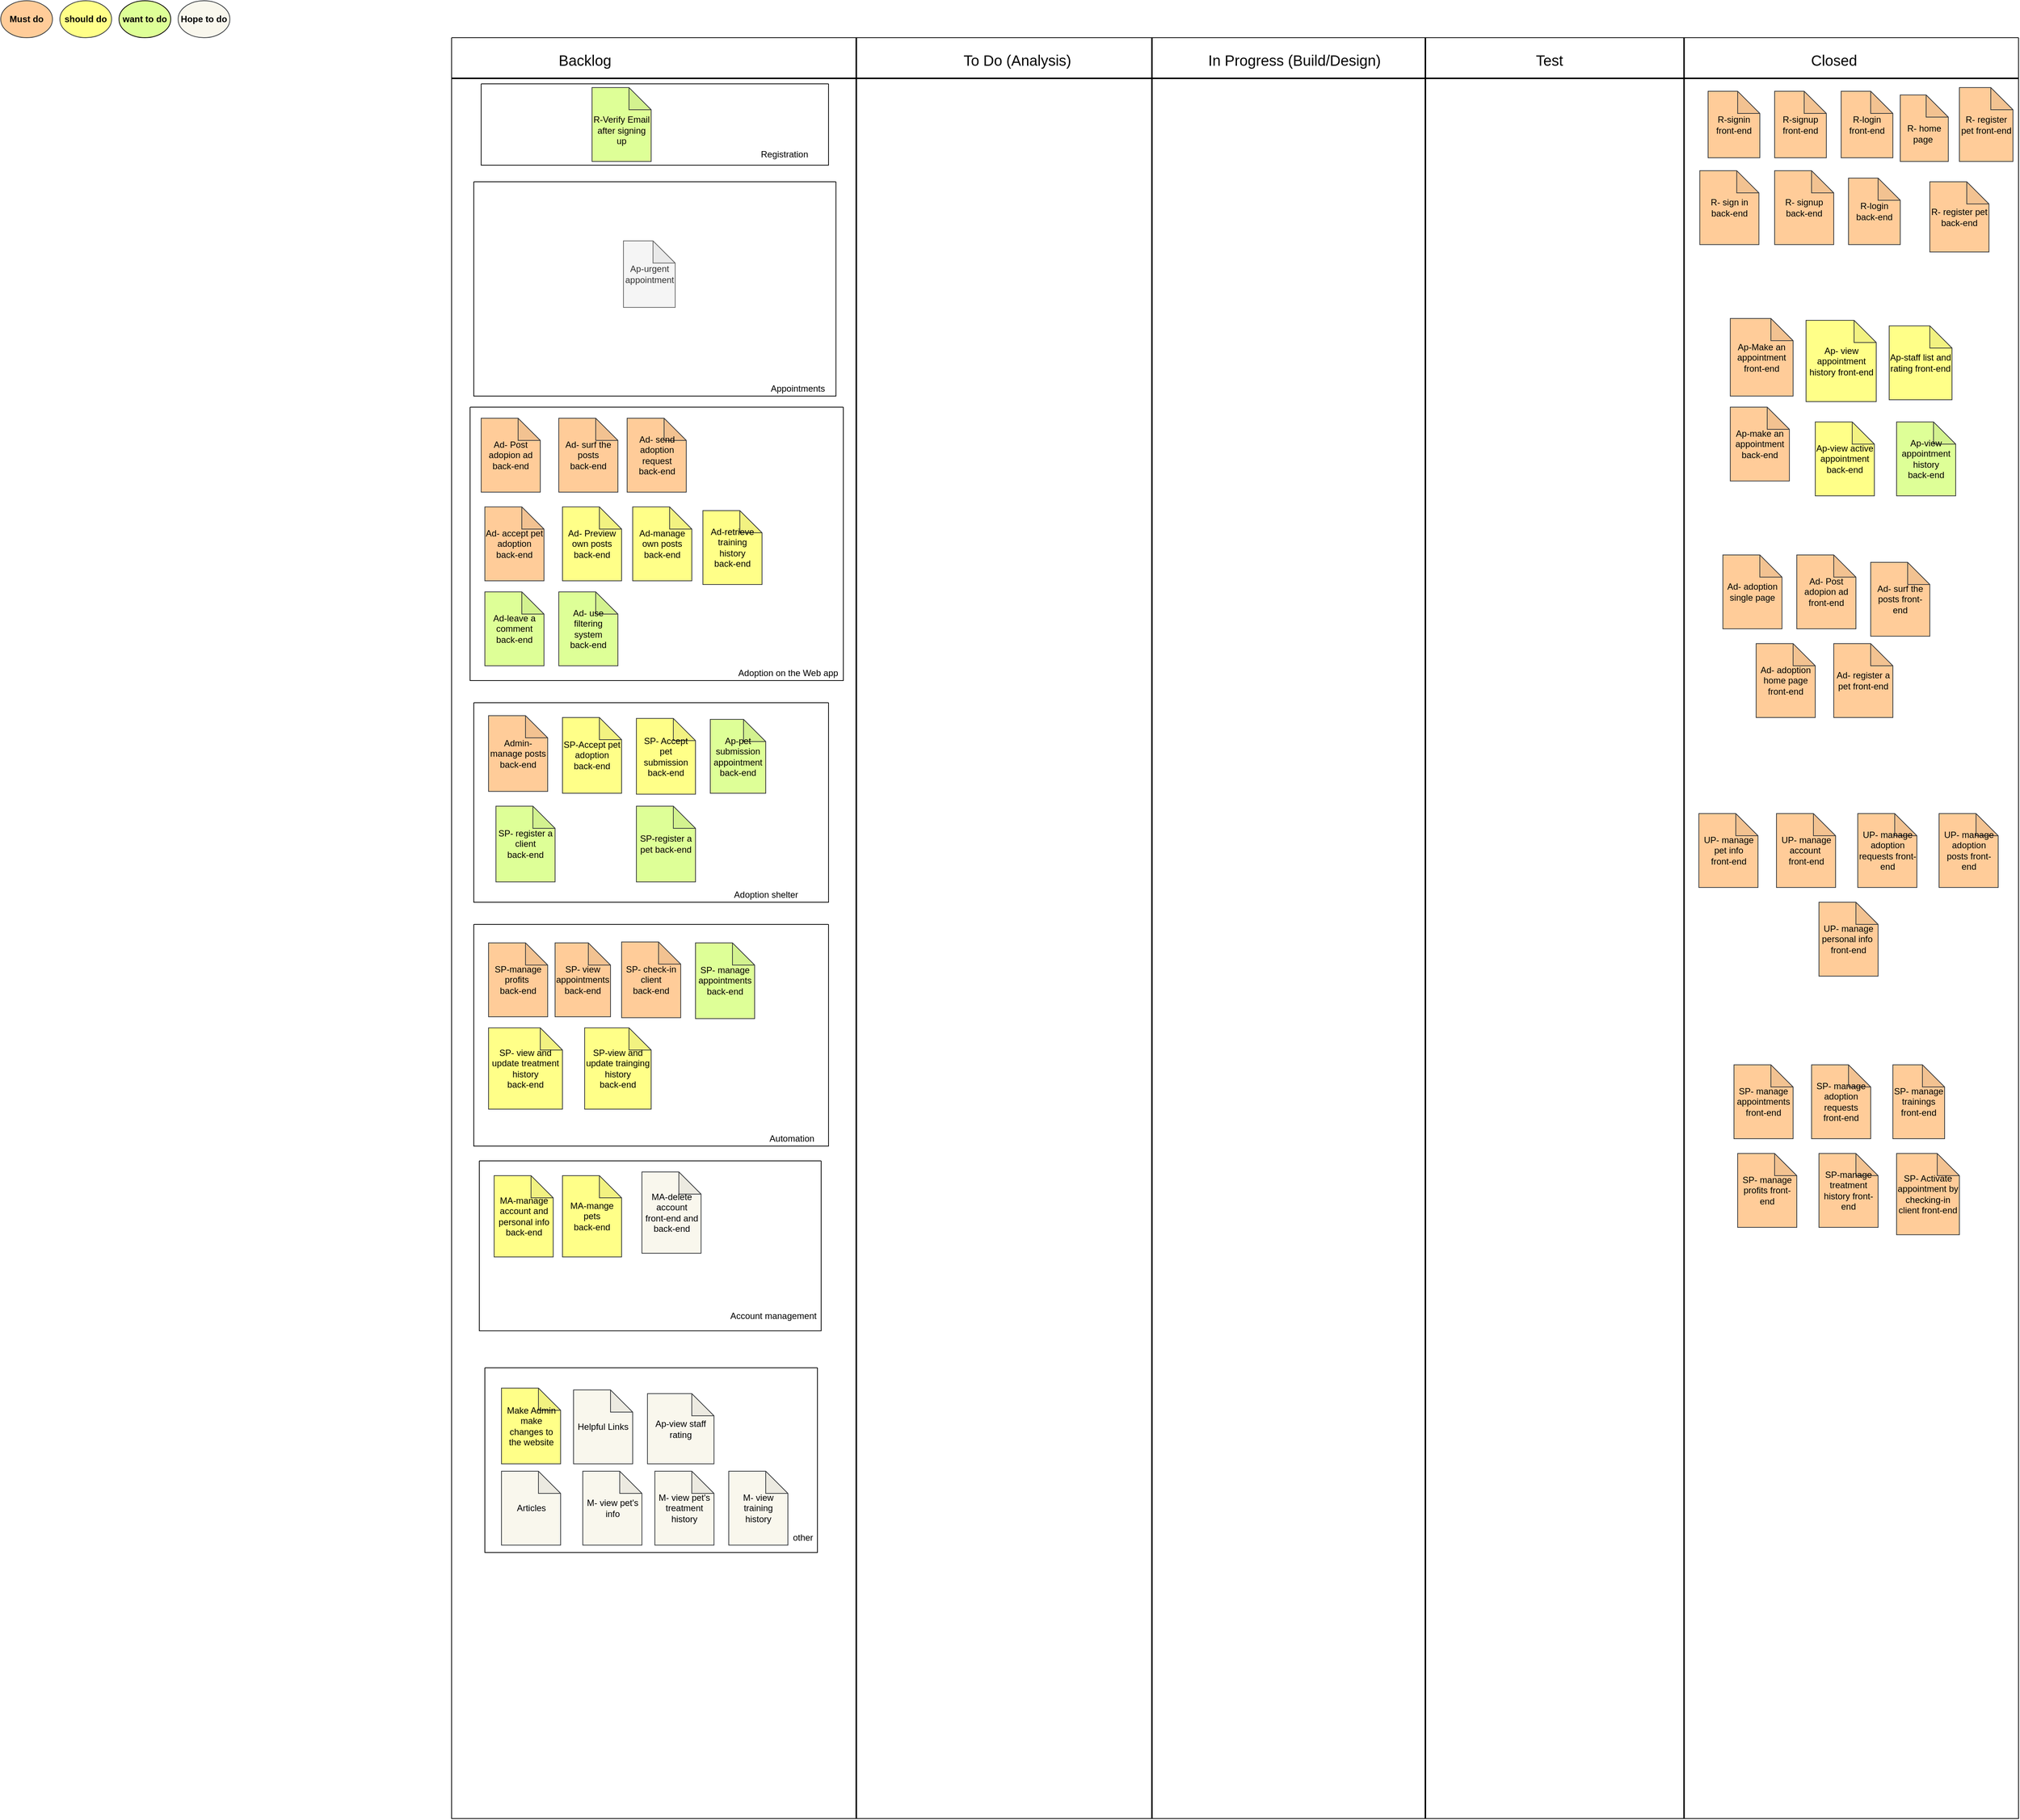 <mxfile version="16.5.1" type="device"><diagram id="nM54CEAsI3Idatmp-rCZ" name="Page-1"><mxGraphModel dx="868" dy="563" grid="1" gridSize="10" guides="1" tooltips="1" connect="1" arrows="1" fold="1" page="1" pageScale="1" pageWidth="850" pageHeight="1100" math="0" shadow="0"><root><mxCell id="0"/><mxCell id="1" parent="0"/><mxCell id="Wsd9IirKUizxvGfJ1bEk-57" value="" style="swimlane;startSize=0;" parent="1" vertex="1"><mxGeometry x="690" y="60" width="2120" height="2410" as="geometry"/></mxCell><mxCell id="Wsd9IirKUizxvGfJ1bEk-59" value="" style="line;strokeWidth=2;html=1;" parent="Wsd9IirKUizxvGfJ1bEk-57" vertex="1"><mxGeometry y="50" width="2120" height="10" as="geometry"/></mxCell><mxCell id="Wsd9IirKUizxvGfJ1bEk-60" value="&lt;font style=&quot;font-size: 20px&quot;&gt;Backlog&lt;/font&gt;" style="text;html=1;align=center;verticalAlign=middle;resizable=0;points=[];autosize=1;strokeColor=none;fillColor=none;" parent="Wsd9IirKUizxvGfJ1bEk-57" vertex="1"><mxGeometry x="135" y="20" width="90" height="20" as="geometry"/></mxCell><mxCell id="Wsd9IirKUizxvGfJ1bEk-61" value="&lt;font style=&quot;font-size: 20px&quot;&gt;In Progress (Build/Design)&lt;/font&gt;" style="text;html=1;align=center;verticalAlign=middle;resizable=0;points=[];autosize=1;strokeColor=none;fillColor=none;" parent="Wsd9IirKUizxvGfJ1bEk-57" vertex="1"><mxGeometry x="1015" y="20" width="250" height="20" as="geometry"/></mxCell><mxCell id="Wsd9IirKUizxvGfJ1bEk-64" value="&lt;font style=&quot;font-size: 20px&quot;&gt;To Do (Analysis)&lt;/font&gt;" style="text;html=1;align=center;verticalAlign=middle;resizable=0;points=[];autosize=1;strokeColor=none;fillColor=none;" parent="Wsd9IirKUizxvGfJ1bEk-57" vertex="1"><mxGeometry x="685" y="20" width="160" height="20" as="geometry"/></mxCell><mxCell id="Wsd9IirKUizxvGfJ1bEk-63" value="&lt;font style=&quot;font-size: 20px&quot;&gt;Closed&lt;/font&gt;" style="text;html=1;align=center;verticalAlign=middle;resizable=0;points=[];autosize=1;strokeColor=none;fillColor=none;" parent="Wsd9IirKUizxvGfJ1bEk-57" vertex="1"><mxGeometry x="1830" y="20" width="80" height="20" as="geometry"/></mxCell><mxCell id="Wsd9IirKUizxvGfJ1bEk-62" value="&lt;font style=&quot;font-size: 20px&quot;&gt;Test&lt;/font&gt;" style="text;html=1;align=center;verticalAlign=middle;resizable=0;points=[];autosize=1;strokeColor=none;fillColor=none;" parent="Wsd9IirKUizxvGfJ1bEk-57" vertex="1"><mxGeometry x="1460" y="20" width="50" height="20" as="geometry"/></mxCell><mxCell id="Wsd9IirKUizxvGfJ1bEk-65" value="" style="line;strokeWidth=2;html=1;direction=south;" parent="Wsd9IirKUizxvGfJ1bEk-57" vertex="1"><mxGeometry x="200" width="695" height="2410" as="geometry"/></mxCell><mxCell id="Wsd9IirKUizxvGfJ1bEk-67" value="" style="line;strokeWidth=2;html=1;direction=south;" parent="Wsd9IirKUizxvGfJ1bEk-57" vertex="1"><mxGeometry x="600" width="695" height="2410" as="geometry"/></mxCell><mxCell id="Wsd9IirKUizxvGfJ1bEk-68" value="" style="line;strokeWidth=2;html=1;direction=south;" parent="Wsd9IirKUizxvGfJ1bEk-57" vertex="1"><mxGeometry x="970" width="695" height="2410" as="geometry"/></mxCell><mxCell id="Wsd9IirKUizxvGfJ1bEk-69" value="" style="line;strokeWidth=2;html=1;direction=south;" parent="Wsd9IirKUizxvGfJ1bEk-57" vertex="1"><mxGeometry x="1320" width="695" height="2410" as="geometry"/></mxCell><mxCell id="Wsd9IirKUizxvGfJ1bEk-78" value="" style="swimlane;startSize=0;" parent="Wsd9IirKUizxvGfJ1bEk-57" vertex="1"><mxGeometry x="25" y="500" width="505" height="370" as="geometry"/></mxCell><mxCell id="Wsd9IirKUizxvGfJ1bEk-56" value="Ad- use filtering system&lt;br&gt;back-end" style="shape=note;whiteSpace=wrap;html=1;backgroundOutline=1;darkOpacity=0.05;fillColor=#DEFF97;strokeColor=#36393d;" parent="Wsd9IirKUizxvGfJ1bEk-78" vertex="1"><mxGeometry x="120" y="250" width="80" height="100" as="geometry"/></mxCell><mxCell id="Wsd9IirKUizxvGfJ1bEk-51" value="Ad-leave a comment&lt;br&gt;back-end" style="shape=note;whiteSpace=wrap;html=1;backgroundOutline=1;darkOpacity=0.05;fillColor=#DEFF97;strokeColor=#36393d;" parent="Wsd9IirKUizxvGfJ1bEk-78" vertex="1"><mxGeometry x="20" y="250" width="80" height="100" as="geometry"/></mxCell><mxCell id="Wsd9IirKUizxvGfJ1bEk-33" value="Ad- accept pet adoption&lt;br&gt;back-end" style="shape=note;whiteSpace=wrap;html=1;backgroundOutline=1;darkOpacity=0.05;fillColor=#ffcc99;strokeColor=#36393d;" parent="Wsd9IirKUizxvGfJ1bEk-78" vertex="1"><mxGeometry x="20" y="135" width="80" height="100" as="geometry"/></mxCell><mxCell id="Wsd9IirKUizxvGfJ1bEk-35" value="Ad- Post adopion ad&lt;br&gt;back-end" style="shape=note;whiteSpace=wrap;html=1;backgroundOutline=1;darkOpacity=0.05;fillColor=#ffcc99;strokeColor=#36393d;" parent="Wsd9IirKUizxvGfJ1bEk-78" vertex="1"><mxGeometry x="15" y="15" width="80" height="100" as="geometry"/></mxCell><mxCell id="Wsd9IirKUizxvGfJ1bEk-36" value="Ad- surf the posts&lt;br&gt;back-end" style="shape=note;whiteSpace=wrap;html=1;backgroundOutline=1;darkOpacity=0.05;fillColor=#ffcc99;strokeColor=#36393d;" parent="Wsd9IirKUizxvGfJ1bEk-78" vertex="1"><mxGeometry x="120" y="15" width="80" height="100" as="geometry"/></mxCell><mxCell id="Wsd9IirKUizxvGfJ1bEk-34" value="Ad- Preview own posts&lt;br&gt;back-end" style="shape=note;whiteSpace=wrap;html=1;backgroundOutline=1;darkOpacity=0.05;fillColor=#ffff88;strokeColor=#36393d;" parent="Wsd9IirKUizxvGfJ1bEk-78" vertex="1"><mxGeometry x="125" y="135" width="80" height="100" as="geometry"/></mxCell><mxCell id="Wsd9IirKUizxvGfJ1bEk-49" value="Ad-manage own posts&lt;br&gt;back-end" style="shape=note;whiteSpace=wrap;html=1;backgroundOutline=1;darkOpacity=0.05;fillColor=#ffff88;strokeColor=#36393d;" parent="Wsd9IirKUizxvGfJ1bEk-78" vertex="1"><mxGeometry x="220" y="135" width="80" height="100" as="geometry"/></mxCell><mxCell id="Wsd9IirKUizxvGfJ1bEk-39" value="Ad- send adoption request&lt;br&gt;back-end" style="shape=note;whiteSpace=wrap;html=1;backgroundOutline=1;darkOpacity=0.05;fillColor=#ffcc99;strokeColor=#36393d;" parent="Wsd9IirKUizxvGfJ1bEk-78" vertex="1"><mxGeometry x="212.5" y="15" width="80" height="100" as="geometry"/></mxCell><mxCell id="Wsd9IirKUizxvGfJ1bEk-123" value="Adoption on the Web app" style="text;html=1;align=center;verticalAlign=middle;resizable=0;points=[];autosize=1;strokeColor=none;fillColor=none;" parent="Wsd9IirKUizxvGfJ1bEk-78" vertex="1"><mxGeometry x="355" y="350" width="150" height="20" as="geometry"/></mxCell><mxCell id="M--eMJO0J_LKt1UAnbZb-4" value="Ad-retrieve training history&lt;br&gt;back-end" style="shape=note;whiteSpace=wrap;html=1;backgroundOutline=1;darkOpacity=0.05;fillColor=#ffff88;strokeColor=#36393d;" parent="Wsd9IirKUizxvGfJ1bEk-78" vertex="1"><mxGeometry x="315" y="140" width="80" height="100" as="geometry"/></mxCell><mxCell id="Wsd9IirKUizxvGfJ1bEk-73" value="" style="swimlane;startSize=0;" parent="Wsd9IirKUizxvGfJ1bEk-57" vertex="1"><mxGeometry x="30" y="195" width="490" height="290" as="geometry"/></mxCell><mxCell id="Wsd9IirKUizxvGfJ1bEk-46" value="Ap-urgent appointment" style="shape=note;whiteSpace=wrap;html=1;backgroundOutline=1;darkOpacity=0.05;fillColor=#f5f5f5;strokeColor=#666666;fontColor=#333333;" parent="Wsd9IirKUizxvGfJ1bEk-73" vertex="1"><mxGeometry x="202.5" y="80" width="70" height="90" as="geometry"/></mxCell><mxCell id="Wsd9IirKUizxvGfJ1bEk-122" value="Appointments" style="text;html=1;align=center;verticalAlign=middle;resizable=0;points=[];autosize=1;strokeColor=none;fillColor=none;" parent="Wsd9IirKUizxvGfJ1bEk-73" vertex="1"><mxGeometry x="392.5" y="270" width="90" height="20" as="geometry"/></mxCell><mxCell id="Wsd9IirKUizxvGfJ1bEk-82" value="" style="swimlane;startSize=0;" parent="Wsd9IirKUizxvGfJ1bEk-57" vertex="1"><mxGeometry x="30" y="900" width="480" height="270" as="geometry"/></mxCell><mxCell id="Wsd9IirKUizxvGfJ1bEk-45" value="Ap-pet submission appointment&lt;br&gt;back-end" style="shape=note;whiteSpace=wrap;html=1;backgroundOutline=1;darkOpacity=0.05;fillColor=#DEFF97;strokeColor=#36393d;" parent="Wsd9IirKUizxvGfJ1bEk-82" vertex="1"><mxGeometry x="320" y="22.5" width="75" height="100" as="geometry"/></mxCell><mxCell id="Wsd9IirKUizxvGfJ1bEk-83" value="SP- Accept pet submission&lt;br&gt;back-end" style="shape=note;whiteSpace=wrap;html=1;backgroundOutline=1;darkOpacity=0.05;fillColor=#ffff88;strokeColor=#36393d;" parent="Wsd9IirKUizxvGfJ1bEk-82" vertex="1"><mxGeometry x="220" y="21.25" width="80" height="102.5" as="geometry"/></mxCell><mxCell id="Wsd9IirKUizxvGfJ1bEk-84" value="SP-Accept pet adoption&lt;br&gt;back-end" style="shape=note;whiteSpace=wrap;html=1;backgroundOutline=1;darkOpacity=0.05;fillColor=#ffff88;strokeColor=#36393d;" parent="Wsd9IirKUizxvGfJ1bEk-82" vertex="1"><mxGeometry x="120" y="20" width="80" height="102.5" as="geometry"/></mxCell><mxCell id="Wsd9IirKUizxvGfJ1bEk-90" value="SP- register a client&lt;br&gt;back-end" style="shape=note;whiteSpace=wrap;html=1;backgroundOutline=1;darkOpacity=0.05;fillColor=#DEFF97;strokeColor=#36393d;" parent="Wsd9IirKUizxvGfJ1bEk-82" vertex="1"><mxGeometry x="30" y="140" width="80" height="102.5" as="geometry"/></mxCell><mxCell id="Wsd9IirKUizxvGfJ1bEk-91" value="SP-register a pet back-end" style="shape=note;whiteSpace=wrap;html=1;backgroundOutline=1;darkOpacity=0.05;fillColor=#DEFF97;strokeColor=#36393d;" parent="Wsd9IirKUizxvGfJ1bEk-82" vertex="1"><mxGeometry x="220" y="140" width="80" height="102.5" as="geometry"/></mxCell><mxCell id="Wsd9IirKUizxvGfJ1bEk-120" value="Admin-manage posts&lt;br&gt;back-end" style="shape=note;whiteSpace=wrap;html=1;backgroundOutline=1;darkOpacity=0.05;fillColor=#ffcc99;strokeColor=#36393d;" parent="Wsd9IirKUizxvGfJ1bEk-82" vertex="1"><mxGeometry x="20" y="17.5" width="80" height="102.5" as="geometry"/></mxCell><mxCell id="Wsd9IirKUizxvGfJ1bEk-124" value="Adoption shelter" style="text;html=1;align=center;verticalAlign=middle;resizable=0;points=[];autosize=1;strokeColor=none;fillColor=none;" parent="Wsd9IirKUizxvGfJ1bEk-82" vertex="1"><mxGeometry x="345" y="250" width="100" height="20" as="geometry"/></mxCell><mxCell id="Wsd9IirKUizxvGfJ1bEk-93" value="" style="swimlane;startSize=0;" parent="Wsd9IirKUizxvGfJ1bEk-57" vertex="1"><mxGeometry x="30" y="1200" width="480" height="300" as="geometry"/></mxCell><mxCell id="Wsd9IirKUizxvGfJ1bEk-94" value="SP-manage profits&amp;nbsp;&lt;br&gt;back-end" style="shape=note;whiteSpace=wrap;html=1;backgroundOutline=1;darkOpacity=0.05;fillColor=#ffcc99;strokeColor=#36393d;" parent="Wsd9IirKUizxvGfJ1bEk-93" vertex="1"><mxGeometry x="20" y="25" width="80" height="100" as="geometry"/></mxCell><mxCell id="Wsd9IirKUizxvGfJ1bEk-95" value="SP- view appointments&lt;br&gt;back-end" style="shape=note;whiteSpace=wrap;html=1;backgroundOutline=1;darkOpacity=0.05;fillColor=#ffcc99;strokeColor=#36393d;" parent="Wsd9IirKUizxvGfJ1bEk-93" vertex="1"><mxGeometry x="110" y="25" width="75" height="100" as="geometry"/></mxCell><mxCell id="Wsd9IirKUizxvGfJ1bEk-96" value="SP- check-in client&lt;br&gt;back-end" style="shape=note;whiteSpace=wrap;html=1;backgroundOutline=1;darkOpacity=0.05;fillColor=#ffcc99;strokeColor=#36393d;" parent="Wsd9IirKUizxvGfJ1bEk-93" vertex="1"><mxGeometry x="200" y="23.75" width="80" height="102.5" as="geometry"/></mxCell><mxCell id="Wsd9IirKUizxvGfJ1bEk-98" value="SP- manage appointments&lt;br&gt;back-end" style="shape=note;whiteSpace=wrap;html=1;backgroundOutline=1;darkOpacity=0.05;fillColor=#DEFF97;strokeColor=#36393d;" parent="Wsd9IirKUizxvGfJ1bEk-93" vertex="1"><mxGeometry x="300" y="25" width="80" height="102.5" as="geometry"/></mxCell><mxCell id="Wsd9IirKUizxvGfJ1bEk-125" value="Automation" style="text;html=1;align=center;verticalAlign=middle;resizable=0;points=[];autosize=1;strokeColor=none;fillColor=none;" parent="Wsd9IirKUizxvGfJ1bEk-93" vertex="1"><mxGeometry x="390" y="280" width="80" height="20" as="geometry"/></mxCell><mxCell id="M--eMJO0J_LKt1UAnbZb-1" value="SP- view and update treatment history&lt;br&gt;back-end" style="shape=note;whiteSpace=wrap;html=1;backgroundOutline=1;darkOpacity=0.05;fillColor=#ffff88;strokeColor=#36393d;" parent="Wsd9IirKUizxvGfJ1bEk-93" vertex="1"><mxGeometry x="20" y="140" width="100" height="110" as="geometry"/></mxCell><mxCell id="M--eMJO0J_LKt1UAnbZb-3" value="SP-view and update trainging history&lt;br&gt;back-end" style="shape=note;whiteSpace=wrap;html=1;backgroundOutline=1;darkOpacity=0.05;fillColor=#ffff88;strokeColor=#36393d;" parent="Wsd9IirKUizxvGfJ1bEk-93" vertex="1"><mxGeometry x="150" y="140" width="90" height="110" as="geometry"/></mxCell><mxCell id="Wsd9IirKUizxvGfJ1bEk-147" value="" style="swimlane;startSize=0;fillColor=#DEFF97;" parent="Wsd9IirKUizxvGfJ1bEk-57" vertex="1"><mxGeometry x="40" y="62.5" width="470" height="110" as="geometry"/></mxCell><mxCell id="Wsd9IirKUizxvGfJ1bEk-44" value="&lt;br&gt;R-Verify Email after signing up" style="shape=note;whiteSpace=wrap;html=1;backgroundOutline=1;darkOpacity=0.05;fillColor=#DEFF97;strokeColor=#36393d;" parent="Wsd9IirKUizxvGfJ1bEk-147" vertex="1"><mxGeometry x="150" y="5" width="80" height="100" as="geometry"/></mxCell><mxCell id="Wsd9IirKUizxvGfJ1bEk-148" value="Registration" style="text;html=1;align=center;verticalAlign=middle;resizable=0;points=[];autosize=1;strokeColor=none;fillColor=none;" parent="Wsd9IirKUizxvGfJ1bEk-147" vertex="1"><mxGeometry x="370" y="85" width="80" height="20" as="geometry"/></mxCell><mxCell id="Wsd9IirKUizxvGfJ1bEk-107" value="" style="swimlane;startSize=0;" parent="Wsd9IirKUizxvGfJ1bEk-57" vertex="1"><mxGeometry x="45" y="1800" width="450" height="250" as="geometry"/></mxCell><mxCell id="Wsd9IirKUizxvGfJ1bEk-108" value="Articles" style="shape=note;whiteSpace=wrap;html=1;backgroundOutline=1;darkOpacity=0.05;fillColor=#f9f7ed;strokeColor=#36393d;" parent="Wsd9IirKUizxvGfJ1bEk-107" vertex="1"><mxGeometry x="22.5" y="140" width="80" height="100" as="geometry"/></mxCell><mxCell id="Wsd9IirKUizxvGfJ1bEk-109" value="Helpful Links" style="shape=note;whiteSpace=wrap;html=1;backgroundOutline=1;darkOpacity=0.05;fillColor=#f9f7ed;strokeColor=#36393d;" parent="Wsd9IirKUizxvGfJ1bEk-107" vertex="1"><mxGeometry x="120" y="30" width="80" height="100" as="geometry"/></mxCell><mxCell id="Wsd9IirKUizxvGfJ1bEk-47" value="Ap-view staff rating" style="shape=note;whiteSpace=wrap;html=1;backgroundOutline=1;darkOpacity=0.05;fillColor=#f9f7ed;strokeColor=#36393d;" parent="Wsd9IirKUizxvGfJ1bEk-107" vertex="1"><mxGeometry x="220" y="35" width="90" height="95" as="geometry"/></mxCell><mxCell id="sWyi9kNrxZGyr8wgNyG9-4" value="M- view pet's info" style="shape=note;whiteSpace=wrap;html=1;backgroundOutline=1;darkOpacity=0.05;fillColor=#f9f7ed;strokeColor=#36393d;" parent="Wsd9IirKUizxvGfJ1bEk-107" vertex="1"><mxGeometry x="132.5" y="140" width="80" height="100" as="geometry"/></mxCell><mxCell id="sWyi9kNrxZGyr8wgNyG9-3" value="M- view pet's treatment history" style="shape=note;whiteSpace=wrap;html=1;backgroundOutline=1;darkOpacity=0.05;fillColor=#f9f7ed;strokeColor=#36393d;" parent="Wsd9IirKUizxvGfJ1bEk-107" vertex="1"><mxGeometry x="230" y="140" width="80" height="100" as="geometry"/></mxCell><mxCell id="sWyi9kNrxZGyr8wgNyG9-2" value="M- view training history" style="shape=note;whiteSpace=wrap;html=1;backgroundOutline=1;darkOpacity=0.05;fillColor=#f9f7ed;strokeColor=#36393d;" parent="Wsd9IirKUizxvGfJ1bEk-107" vertex="1"><mxGeometry x="330" y="140" width="80" height="100" as="geometry"/></mxCell><mxCell id="sWyi9kNrxZGyr8wgNyG9-1" value="other" style="text;html=1;align=center;verticalAlign=middle;resizable=0;points=[];autosize=1;strokeColor=none;fillColor=none;" parent="Wsd9IirKUizxvGfJ1bEk-107" vertex="1"><mxGeometry x="410" y="220" width="40" height="20" as="geometry"/></mxCell><mxCell id="867uQcXulQPV-8hlUotL-6" value="Make Admin make changes to the website" style="shape=note;whiteSpace=wrap;html=1;backgroundOutline=1;darkOpacity=0.05;fillColor=#ffff88;strokeColor=#36393d;" parent="Wsd9IirKUizxvGfJ1bEk-107" vertex="1"><mxGeometry x="22.5" y="27.5" width="80" height="102.5" as="geometry"/></mxCell><mxCell id="sWyi9kNrxZGyr8wgNyG9-5" value="" style="swimlane;startSize=0;" parent="Wsd9IirKUizxvGfJ1bEk-57" vertex="1"><mxGeometry x="37.5" y="1520" width="462.5" height="230" as="geometry"/></mxCell><mxCell id="sWyi9kNrxZGyr8wgNyG9-9" value="MA-manage account and personal info&lt;br&gt;back-end" style="shape=note;whiteSpace=wrap;html=1;backgroundOutline=1;darkOpacity=0.05;fillColor=#ffff88;strokeColor=#36393d;" parent="sWyi9kNrxZGyr8wgNyG9-5" vertex="1"><mxGeometry x="20" y="20" width="80" height="110" as="geometry"/></mxCell><mxCell id="sWyi9kNrxZGyr8wgNyG9-11" value="MA-delete account&lt;br&gt;front-end and back-end" style="shape=note;whiteSpace=wrap;html=1;backgroundOutline=1;darkOpacity=0.05;fillColor=#f9f7ed;strokeColor=#36393d;" parent="sWyi9kNrxZGyr8wgNyG9-5" vertex="1"><mxGeometry x="220" y="15" width="80" height="110" as="geometry"/></mxCell><mxCell id="sWyi9kNrxZGyr8wgNyG9-12" value="MA-mange pets&lt;br&gt;back-end" style="shape=note;whiteSpace=wrap;html=1;backgroundOutline=1;darkOpacity=0.05;fillColor=#ffff88;strokeColor=#36393d;" parent="sWyi9kNrxZGyr8wgNyG9-5" vertex="1"><mxGeometry x="112.5" y="20" width="80" height="110" as="geometry"/></mxCell><mxCell id="sWyi9kNrxZGyr8wgNyG9-15" value="Account management" style="text;html=1;align=center;verticalAlign=middle;resizable=0;points=[];autosize=1;strokeColor=none;fillColor=none;" parent="sWyi9kNrxZGyr8wgNyG9-5" vertex="1"><mxGeometry x="332.5" y="200" width="130" height="20" as="geometry"/></mxCell><mxCell id="867uQcXulQPV-8hlUotL-1" value="R-login&lt;br&gt;front-end" style="shape=note;whiteSpace=wrap;html=1;backgroundOutline=1;darkOpacity=0.05;fillColor=#ffcc99;strokeColor=#36393d;" parent="Wsd9IirKUizxvGfJ1bEk-57" vertex="1"><mxGeometry x="1880" y="72.5" width="70" height="90" as="geometry"/></mxCell><mxCell id="867uQcXulQPV-8hlUotL-2" value="R-signup front-end" style="shape=note;whiteSpace=wrap;html=1;backgroundOutline=1;darkOpacity=0.05;fillColor=#ffcc99;strokeColor=#36393d;" parent="Wsd9IirKUizxvGfJ1bEk-57" vertex="1"><mxGeometry x="1790" y="72.5" width="70" height="90" as="geometry"/></mxCell><mxCell id="867uQcXulQPV-8hlUotL-3" value="R-signin front-end" style="shape=note;whiteSpace=wrap;html=1;backgroundOutline=1;darkOpacity=0.05;fillColor=#ffcc99;strokeColor=#36393d;" parent="Wsd9IirKUizxvGfJ1bEk-57" vertex="1"><mxGeometry x="1700" y="72.5" width="70" height="90" as="geometry"/></mxCell><mxCell id="867uQcXulQPV-8hlUotL-4" value="&lt;br&gt;R- home page&amp;nbsp;" style="shape=note;whiteSpace=wrap;html=1;backgroundOutline=1;darkOpacity=0.05;fillColor=#ffcc99;strokeColor=#36393d;" parent="Wsd9IirKUizxvGfJ1bEk-57" vertex="1"><mxGeometry x="1960" y="77.5" width="65" height="90" as="geometry"/></mxCell><mxCell id="867uQcXulQPV-8hlUotL-5" value="Ap-Make an appointment front-end" style="shape=note;whiteSpace=wrap;html=1;backgroundOutline=1;darkOpacity=0.05;fillColor=#ffcc99;strokeColor=#36393d;" parent="Wsd9IirKUizxvGfJ1bEk-57" vertex="1"><mxGeometry x="1730" y="380" width="85" height="105" as="geometry"/></mxCell><mxCell id="D6ERROAJaiJo0zUET-vP-3" value="Ad- register a pet front-end" style="shape=note;whiteSpace=wrap;html=1;backgroundOutline=1;darkOpacity=0.05;fillColor=#ffcc99;strokeColor=#36393d;" parent="Wsd9IirKUizxvGfJ1bEk-57" vertex="1"><mxGeometry x="1870" y="820" width="80" height="100" as="geometry"/></mxCell><mxCell id="D6ERROAJaiJo0zUET-vP-4" value="Ad- Post adopion ad front-end" style="shape=note;whiteSpace=wrap;html=1;backgroundOutline=1;darkOpacity=0.05;fillColor=#ffcc99;strokeColor=#36393d;" parent="Wsd9IirKUizxvGfJ1bEk-57" vertex="1"><mxGeometry x="1820" y="700" width="80" height="100" as="geometry"/></mxCell><mxCell id="D6ERROAJaiJo0zUET-vP-5" value="Ad- surf the posts front-end" style="shape=note;whiteSpace=wrap;html=1;backgroundOutline=1;darkOpacity=0.05;fillColor=#ffcc99;strokeColor=#36393d;" parent="Wsd9IirKUizxvGfJ1bEk-57" vertex="1"><mxGeometry x="1920" y="710" width="80" height="100" as="geometry"/></mxCell><mxCell id="D6ERROAJaiJo0zUET-vP-6" value="Ad- adoption home page front-end" style="shape=note;whiteSpace=wrap;html=1;backgroundOutline=1;darkOpacity=0.05;fillColor=#ffcc99;strokeColor=#36393d;" parent="Wsd9IirKUizxvGfJ1bEk-57" vertex="1"><mxGeometry x="1765" y="820" width="80" height="100" as="geometry"/></mxCell><mxCell id="D6ERROAJaiJo0zUET-vP-8" value="Ap-staff list and rating front-end" style="shape=note;whiteSpace=wrap;html=1;backgroundOutline=1;darkOpacity=0.05;fillColor=#ffff88;strokeColor=#36393d;" parent="Wsd9IirKUizxvGfJ1bEk-57" vertex="1"><mxGeometry x="1945" y="390" width="85" height="100" as="geometry"/></mxCell><mxCell id="D6ERROAJaiJo0zUET-vP-9" value="UP- manage adoption posts front-end" style="shape=note;whiteSpace=wrap;html=1;backgroundOutline=1;darkOpacity=0.05;fillColor=#ffcc99;strokeColor=#36393d;" parent="Wsd9IirKUizxvGfJ1bEk-57" vertex="1"><mxGeometry x="2012.5" y="1050" width="80" height="100" as="geometry"/></mxCell><mxCell id="D6ERROAJaiJo0zUET-vP-10" value="UP- manage pet info&lt;br&gt;front-end" style="shape=note;whiteSpace=wrap;html=1;backgroundOutline=1;darkOpacity=0.05;fillColor=#ffcc99;strokeColor=#36393d;" parent="Wsd9IirKUizxvGfJ1bEk-57" vertex="1"><mxGeometry x="1687.5" y="1050" width="80" height="100" as="geometry"/></mxCell><mxCell id="D6ERROAJaiJo0zUET-vP-11" value="R- signup back-end" style="shape=note;whiteSpace=wrap;html=1;backgroundOutline=1;darkOpacity=0.05;fillColor=#ffcc99;strokeColor=#36393d;" parent="Wsd9IirKUizxvGfJ1bEk-57" vertex="1"><mxGeometry x="1790" y="180" width="80" height="100" as="geometry"/></mxCell><mxCell id="D6ERROAJaiJo0zUET-vP-12" value="R- sign in back-end" style="shape=note;whiteSpace=wrap;html=1;backgroundOutline=1;darkOpacity=0.05;fillColor=#ffcc99;strokeColor=#36393d;" parent="Wsd9IirKUizxvGfJ1bEk-57" vertex="1"><mxGeometry x="1688.75" y="180" width="80" height="100" as="geometry"/></mxCell><mxCell id="D6ERROAJaiJo0zUET-vP-13" value="SP- manage appointments&lt;br&gt;front-end" style="shape=note;whiteSpace=wrap;html=1;backgroundOutline=1;darkOpacity=0.05;fillColor=#ffcc99;strokeColor=#36393d;" parent="Wsd9IirKUizxvGfJ1bEk-57" vertex="1"><mxGeometry x="1735" y="1390" width="80" height="100" as="geometry"/></mxCell><mxCell id="D6ERROAJaiJo0zUET-vP-14" value="Ad- adoption&lt;br&gt;single page" style="shape=note;whiteSpace=wrap;html=1;backgroundOutline=1;darkOpacity=0.05;fillColor=#ffcc99;strokeColor=#36393d;" parent="Wsd9IirKUizxvGfJ1bEk-57" vertex="1"><mxGeometry x="1720" y="700" width="80" height="100" as="geometry"/></mxCell><mxCell id="D6ERROAJaiJo0zUET-vP-15" value="SP- manage adoption requests&lt;br&gt;front-end" style="shape=note;whiteSpace=wrap;html=1;backgroundOutline=1;darkOpacity=0.05;fillColor=#ffcc99;strokeColor=#36393d;" parent="Wsd9IirKUizxvGfJ1bEk-57" vertex="1"><mxGeometry x="1840" y="1390" width="80" height="100" as="geometry"/></mxCell><mxCell id="D6ERROAJaiJo0zUET-vP-16" value="SP- Activate appointment by checking-in client front-end" style="shape=note;whiteSpace=wrap;html=1;backgroundOutline=1;darkOpacity=0.05;fillColor=#ffcc99;strokeColor=#36393d;" parent="Wsd9IirKUizxvGfJ1bEk-57" vertex="1"><mxGeometry x="1955" y="1510" width="85" height="110" as="geometry"/></mxCell><mxCell id="D6ERROAJaiJo0zUET-vP-17" value="SP- manage trainings front-end" style="shape=note;whiteSpace=wrap;html=1;backgroundOutline=1;darkOpacity=0.05;fillColor=#ffcc99;strokeColor=#36393d;" parent="Wsd9IirKUizxvGfJ1bEk-57" vertex="1"><mxGeometry x="1950" y="1390" width="70" height="100" as="geometry"/></mxCell><mxCell id="D6ERROAJaiJo0zUET-vP-18" value="SP-manage treatment history front-end" style="shape=note;whiteSpace=wrap;html=1;backgroundOutline=1;darkOpacity=0.05;fillColor=#ffcc99;strokeColor=#36393d;" parent="Wsd9IirKUizxvGfJ1bEk-57" vertex="1"><mxGeometry x="1850" y="1510" width="80" height="100" as="geometry"/></mxCell><mxCell id="75LAhttIiVykjS9nTH-p-3" value="Ap-view active appointment&lt;br&gt;back-end" style="shape=note;whiteSpace=wrap;html=1;backgroundOutline=1;darkOpacity=0.05;fillColor=#ffff88;strokeColor=#36393d;" parent="Wsd9IirKUizxvGfJ1bEk-57" vertex="1"><mxGeometry x="1845" y="520" width="80" height="100" as="geometry"/></mxCell><mxCell id="75LAhttIiVykjS9nTH-p-5" value="Ap-view appointment history&lt;br&gt;back-end" style="shape=note;whiteSpace=wrap;html=1;backgroundOutline=1;darkOpacity=0.05;fillColor=#DEFF97;strokeColor=#36393d;" parent="Wsd9IirKUizxvGfJ1bEk-57" vertex="1"><mxGeometry x="1955" y="520" width="80" height="100" as="geometry"/></mxCell><mxCell id="75LAhttIiVykjS9nTH-p-7" value="Ap-make an appointment&lt;br&gt;back-end" style="shape=note;whiteSpace=wrap;html=1;backgroundOutline=1;darkOpacity=0.05;fillColor=#ffcc99;strokeColor=#36393d;" parent="Wsd9IirKUizxvGfJ1bEk-57" vertex="1"><mxGeometry x="1730" y="500" width="80" height="100" as="geometry"/></mxCell><mxCell id="75LAhttIiVykjS9nTH-p-10" value="Ap- view appointment history front-end" style="shape=note;whiteSpace=wrap;html=1;backgroundOutline=1;darkOpacity=0.05;fillColor=#ffff88;strokeColor=#36393d;" parent="Wsd9IirKUizxvGfJ1bEk-57" vertex="1"><mxGeometry x="1832.5" y="382.5" width="95" height="110" as="geometry"/></mxCell><mxCell id="75LAhttIiVykjS9nTH-p-11" value="UP- manage account&amp;nbsp;&lt;br&gt;front-end" style="shape=note;whiteSpace=wrap;html=1;backgroundOutline=1;darkOpacity=0.05;fillColor=#ffcc99;strokeColor=#36393d;" parent="Wsd9IirKUizxvGfJ1bEk-57" vertex="1"><mxGeometry x="1792.5" y="1050" width="80" height="100" as="geometry"/></mxCell><mxCell id="75LAhttIiVykjS9nTH-p-12" value="UP- manage adoption requests front-end" style="shape=note;whiteSpace=wrap;html=1;backgroundOutline=1;darkOpacity=0.05;fillColor=#ffcc99;strokeColor=#36393d;" parent="Wsd9IirKUizxvGfJ1bEk-57" vertex="1"><mxGeometry x="1902.5" y="1050" width="80" height="100" as="geometry"/></mxCell><mxCell id="75LAhttIiVykjS9nTH-p-14" value="SP- manage profits front-end" style="shape=note;whiteSpace=wrap;html=1;backgroundOutline=1;darkOpacity=0.05;fillColor=#ffcc99;strokeColor=#36393d;" parent="Wsd9IirKUizxvGfJ1bEk-57" vertex="1"><mxGeometry x="1740" y="1510" width="80" height="100" as="geometry"/></mxCell><mxCell id="75LAhttIiVykjS9nTH-p-15" value="UP- manage personal info&amp;nbsp;&lt;br&gt;front-end" style="shape=note;whiteSpace=wrap;html=1;backgroundOutline=1;darkOpacity=0.05;fillColor=#ffcc99;strokeColor=#36393d;" parent="Wsd9IirKUizxvGfJ1bEk-57" vertex="1"><mxGeometry x="1850" y="1170" width="80" height="100" as="geometry"/></mxCell><mxCell id="75LAhttIiVykjS9nTH-p-16" value="R- register pet front-end" style="shape=note;whiteSpace=wrap;html=1;backgroundOutline=1;darkOpacity=0.05;fillColor=#ffcc99;strokeColor=#36393d;" parent="Wsd9IirKUizxvGfJ1bEk-57" vertex="1"><mxGeometry x="2040" y="67.5" width="72.5" height="100" as="geometry"/></mxCell><mxCell id="75LAhttIiVykjS9nTH-p-17" value="R- register pet back-end" style="shape=note;whiteSpace=wrap;html=1;backgroundOutline=1;darkOpacity=0.05;fillColor=#ffcc99;strokeColor=#36393d;" parent="Wsd9IirKUizxvGfJ1bEk-57" vertex="1"><mxGeometry x="2000" y="195" width="80" height="95" as="geometry"/></mxCell><mxCell id="75LAhttIiVykjS9nTH-p-18" value="R-login&lt;br&gt;back-end" style="shape=note;whiteSpace=wrap;html=1;backgroundOutline=1;darkOpacity=0.05;fillColor=#ffcc99;strokeColor=#36393d;" parent="Wsd9IirKUizxvGfJ1bEk-57" vertex="1"><mxGeometry x="1890" y="190" width="70" height="90" as="geometry"/></mxCell><mxCell id="Wsd9IirKUizxvGfJ1bEk-128" value="&lt;b&gt;want to do&lt;/b&gt;" style="ellipse;whiteSpace=wrap;html=1;fillColor=#DEFF97;" parent="1" vertex="1"><mxGeometry x="240" y="10" width="70" height="50" as="geometry"/></mxCell><mxCell id="Wsd9IirKUizxvGfJ1bEk-129" value="&lt;b&gt;Must do&lt;/b&gt;" style="ellipse;whiteSpace=wrap;html=1;fillColor=#ffcc99;strokeColor=#36393d;" parent="1" vertex="1"><mxGeometry x="80" y="10" width="70" height="50" as="geometry"/></mxCell><mxCell id="Wsd9IirKUizxvGfJ1bEk-130" value="&lt;b&gt;should do&lt;/b&gt;" style="ellipse;whiteSpace=wrap;html=1;fillColor=#ffff88;strokeColor=#36393d;" parent="1" vertex="1"><mxGeometry x="160" y="10" width="70" height="50" as="geometry"/></mxCell><mxCell id="Wsd9IirKUizxvGfJ1bEk-135" value="&lt;b&gt;Hope to do&lt;/b&gt;" style="ellipse;whiteSpace=wrap;html=1;fillColor=#f9f7ed;strokeColor=#36393d;" parent="1" vertex="1"><mxGeometry x="320" y="10" width="70" height="50" as="geometry"/></mxCell></root></mxGraphModel></diagram></mxfile>
